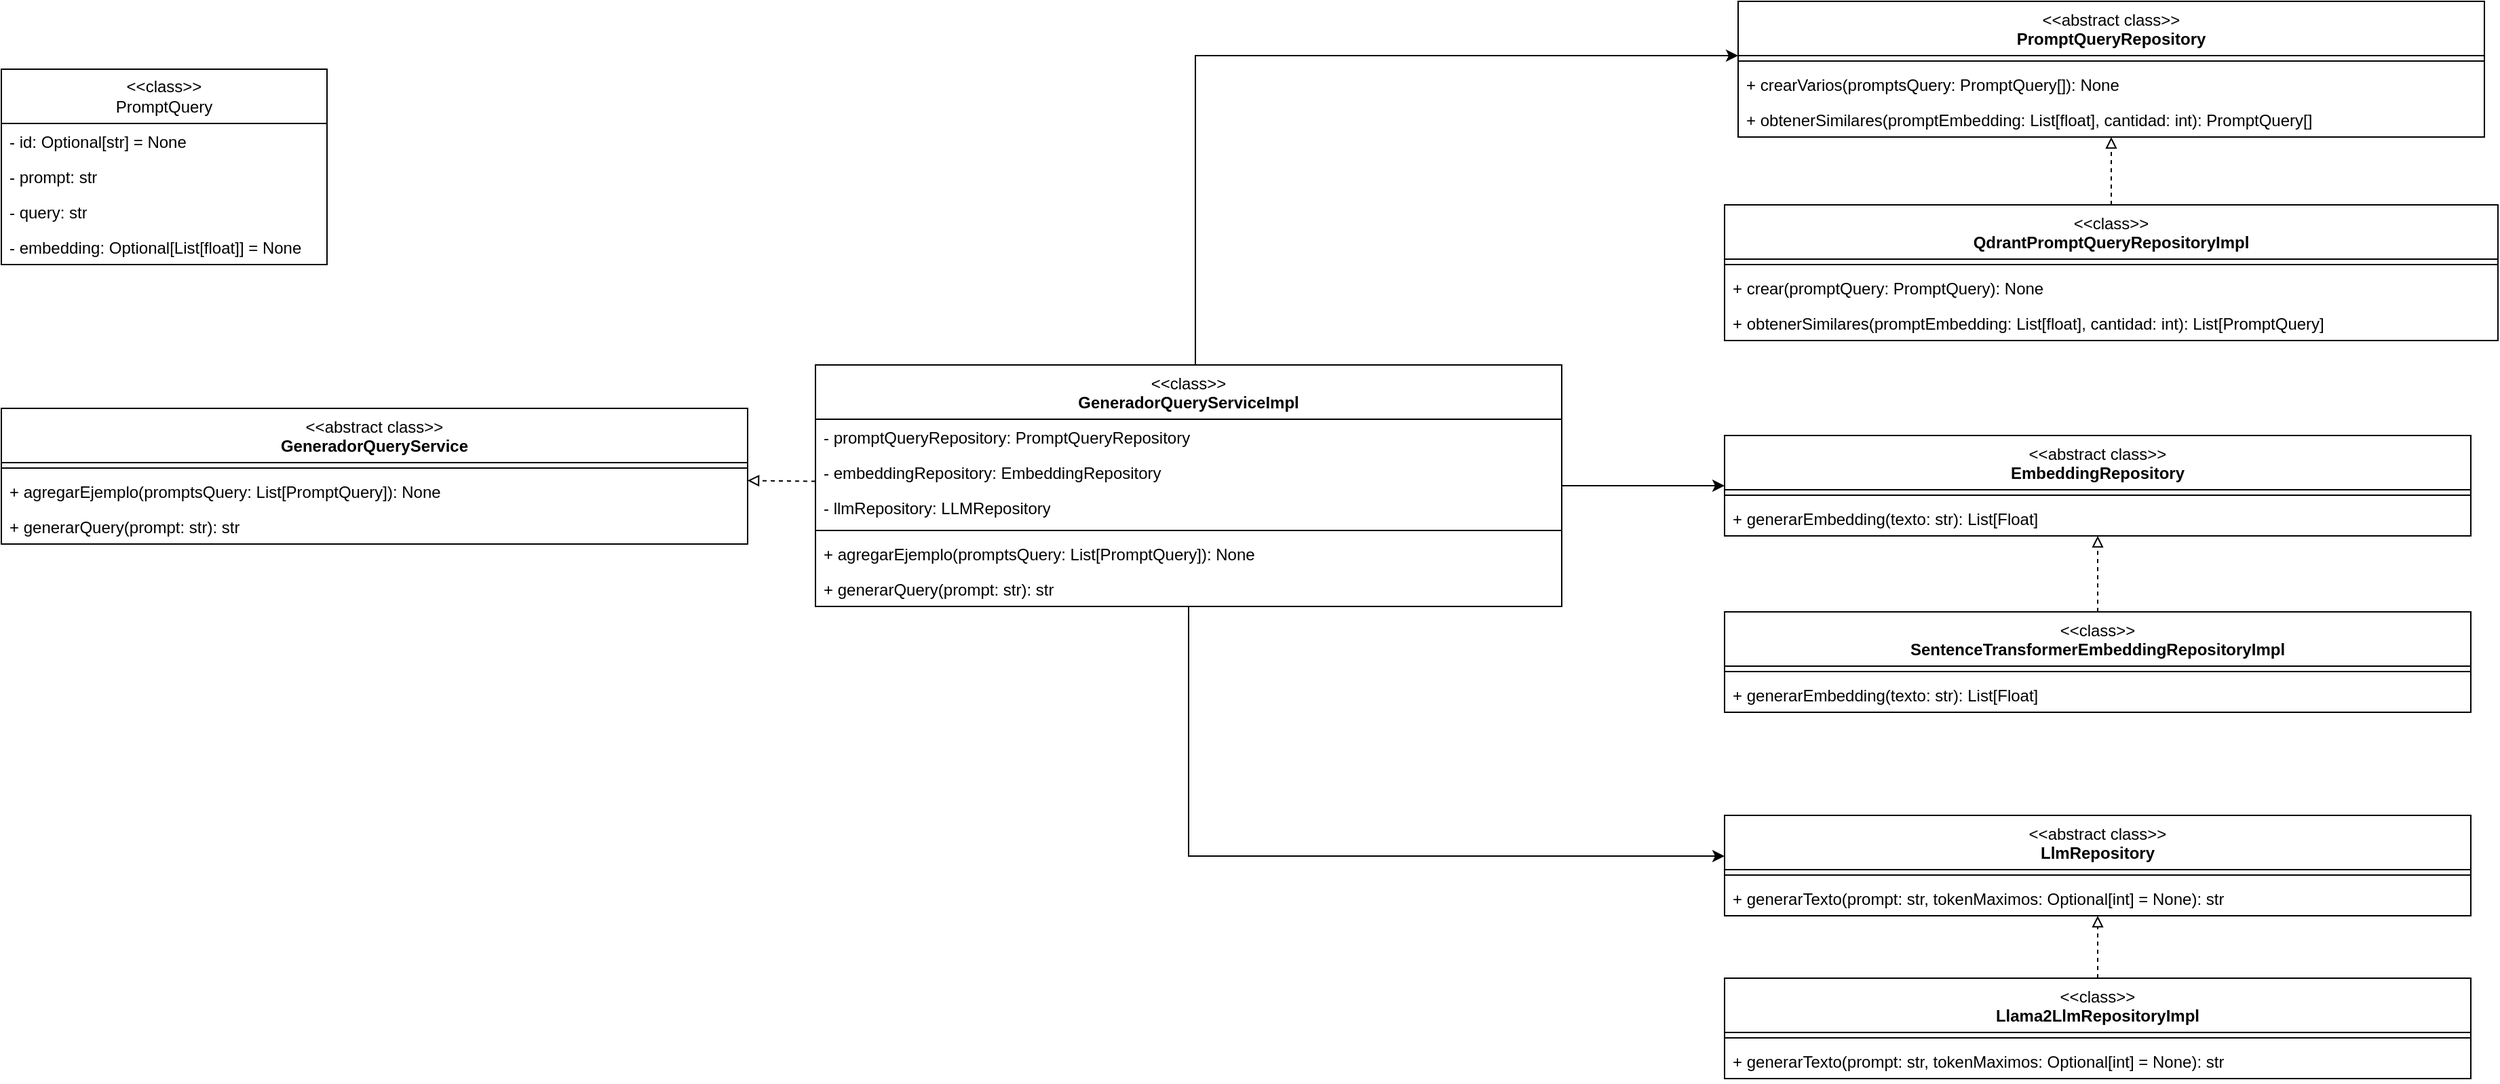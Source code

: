 <mxfile version="24.7.8" pages="2">
  <diagram name="CLASES" id="1p52Gym5AxchKbzLp-wi">
    <mxGraphModel dx="2022" dy="697" grid="1" gridSize="10" guides="1" tooltips="1" connect="1" arrows="1" fold="1" page="1" pageScale="1" pageWidth="827" pageHeight="1169" math="0" shadow="0">
      <root>
        <mxCell id="0" />
        <mxCell id="1" parent="0" />
        <mxCell id="Nph6ABf9AyAwyf0IXfnL-1" value="&amp;lt;&amp;lt;class&amp;gt;&amp;gt;&lt;br&gt;PromptQuery" style="swimlane;fontStyle=0;childLayout=stackLayout;horizontal=1;startSize=40;fillColor=none;horizontalStack=0;resizeParent=1;resizeParentMax=0;resizeLast=0;collapsible=1;marginBottom=0;whiteSpace=wrap;html=1;" parent="1" vertex="1">
          <mxGeometry x="-520" y="210" width="240" height="144" as="geometry" />
        </mxCell>
        <mxCell id="Is3g1r2k0YBPC4P3-AwA-9" value="- id:&amp;nbsp;&lt;span style=&quot;text-align: center;&quot;&gt;Optional[str] = None&lt;/span&gt;" style="text;strokeColor=none;fillColor=none;align=left;verticalAlign=top;spacingLeft=4;spacingRight=4;overflow=hidden;rotatable=0;points=[[0,0.5],[1,0.5]];portConstraint=eastwest;whiteSpace=wrap;html=1;" parent="Nph6ABf9AyAwyf0IXfnL-1" vertex="1">
          <mxGeometry y="40" width="240" height="26" as="geometry" />
        </mxCell>
        <mxCell id="Nph6ABf9AyAwyf0IXfnL-3" value="- prompt: str" style="text;strokeColor=none;fillColor=none;align=left;verticalAlign=top;spacingLeft=4;spacingRight=4;overflow=hidden;rotatable=0;points=[[0,0.5],[1,0.5]];portConstraint=eastwest;whiteSpace=wrap;html=1;" parent="Nph6ABf9AyAwyf0IXfnL-1" vertex="1">
          <mxGeometry y="66" width="240" height="26" as="geometry" />
        </mxCell>
        <mxCell id="Nph6ABf9AyAwyf0IXfnL-4" value="- query: str" style="text;strokeColor=none;fillColor=none;align=left;verticalAlign=top;spacingLeft=4;spacingRight=4;overflow=hidden;rotatable=0;points=[[0,0.5],[1,0.5]];portConstraint=eastwest;whiteSpace=wrap;html=1;" parent="Nph6ABf9AyAwyf0IXfnL-1" vertex="1">
          <mxGeometry y="92" width="240" height="26" as="geometry" />
        </mxCell>
        <mxCell id="Nph6ABf9AyAwyf0IXfnL-7" value="- embedding: &lt;span style=&quot;text-align: center;&quot;&gt;Optional[&lt;/span&gt;List[float]&lt;span style=&quot;text-align: center;&quot;&gt;] = None&lt;/span&gt;" style="text;strokeColor=none;fillColor=none;align=left;verticalAlign=top;spacingLeft=4;spacingRight=4;overflow=hidden;rotatable=0;points=[[0,0.5],[1,0.5]];portConstraint=eastwest;whiteSpace=wrap;html=1;" parent="Nph6ABf9AyAwyf0IXfnL-1" vertex="1">
          <mxGeometry y="118" width="240" height="26" as="geometry" />
        </mxCell>
        <mxCell id="Nph6ABf9AyAwyf0IXfnL-18" value="&lt;span style=&quot;font-weight: normal;&quot;&gt;&amp;lt;&amp;lt;abstract class&amp;gt;&amp;gt;&lt;/span&gt;&lt;br&gt;PromptQueryRepository" style="swimlane;fontStyle=1;align=center;verticalAlign=top;childLayout=stackLayout;horizontal=1;startSize=40;horizontalStack=0;resizeParent=1;resizeParentMax=0;resizeLast=0;collapsible=1;marginBottom=0;whiteSpace=wrap;html=1;" parent="1" vertex="1">
          <mxGeometry x="760" y="160" width="550" height="100" as="geometry" />
        </mxCell>
        <mxCell id="Nph6ABf9AyAwyf0IXfnL-20" value="" style="line;strokeWidth=1;fillColor=none;align=left;verticalAlign=middle;spacingTop=-1;spacingLeft=3;spacingRight=3;rotatable=0;labelPosition=right;points=[];portConstraint=eastwest;strokeColor=inherit;" parent="Nph6ABf9AyAwyf0IXfnL-18" vertex="1">
          <mxGeometry y="40" width="550" height="8" as="geometry" />
        </mxCell>
        <mxCell id="Nph6ABf9AyAwyf0IXfnL-21" value="+ crearVarios(p&lt;span style=&quot;text-align: center;&quot;&gt;romptsQuery&lt;/span&gt;&lt;span style=&quot;text-align: center;&quot;&gt;:&amp;nbsp;&lt;/span&gt;&lt;span style=&quot;text-align: center;&quot;&gt;PromptQuery[]&lt;/span&gt;): None" style="text;strokeColor=none;fillColor=none;align=left;verticalAlign=top;spacingLeft=4;spacingRight=4;overflow=hidden;rotatable=0;points=[[0,0.5],[1,0.5]];portConstraint=eastwest;whiteSpace=wrap;html=1;" parent="Nph6ABf9AyAwyf0IXfnL-18" vertex="1">
          <mxGeometry y="48" width="550" height="26" as="geometry" />
        </mxCell>
        <mxCell id="Nph6ABf9AyAwyf0IXfnL-22" value="+ obtenerSimilares(promptEmbedding: List[float], cantidad: int):&amp;nbsp;&lt;span style=&quot;text-align: center;&quot;&gt;PromptQuery[]&lt;/span&gt;" style="text;strokeColor=none;fillColor=none;align=left;verticalAlign=top;spacingLeft=4;spacingRight=4;overflow=hidden;rotatable=0;points=[[0,0.5],[1,0.5]];portConstraint=eastwest;whiteSpace=wrap;html=1;" parent="Nph6ABf9AyAwyf0IXfnL-18" vertex="1">
          <mxGeometry y="74" width="550" height="26" as="geometry" />
        </mxCell>
        <mxCell id="Nph6ABf9AyAwyf0IXfnL-23" value="&lt;span style=&quot;font-weight: normal;&quot;&gt;&amp;lt;&amp;lt;&lt;/span&gt;&lt;span style=&quot;font-weight: 400;&quot;&gt;abstract class&lt;/span&gt;&lt;span style=&quot;font-weight: normal;&quot;&gt;&amp;gt;&amp;gt;&lt;/span&gt;&lt;br&gt;LlmRepository" style="swimlane;fontStyle=1;align=center;verticalAlign=top;childLayout=stackLayout;horizontal=1;startSize=40;horizontalStack=0;resizeParent=1;resizeParentMax=0;resizeLast=0;collapsible=1;marginBottom=0;whiteSpace=wrap;html=1;" parent="1" vertex="1">
          <mxGeometry x="750" y="760" width="550" height="74" as="geometry" />
        </mxCell>
        <mxCell id="Nph6ABf9AyAwyf0IXfnL-24" value="" style="line;strokeWidth=1;fillColor=none;align=left;verticalAlign=middle;spacingTop=-1;spacingLeft=3;spacingRight=3;rotatable=0;labelPosition=right;points=[];portConstraint=eastwest;strokeColor=inherit;" parent="Nph6ABf9AyAwyf0IXfnL-23" vertex="1">
          <mxGeometry y="40" width="550" height="8" as="geometry" />
        </mxCell>
        <mxCell id="Nph6ABf9AyAwyf0IXfnL-25" value="&lt;div style=&quot;text-align: center;&quot;&gt;&lt;span style=&quot;background-color: transparent; color: light-dark(rgb(0, 0, 0), rgb(255, 255, 255));&quot;&gt;+ generarTexto(p&lt;/span&gt;&lt;span style=&quot;background-color: transparent; color: light-dark(rgb(0, 0, 0), rgb(255, 255, 255)); text-align: center;&quot;&gt;rompt&lt;/span&gt;&lt;span style=&quot;background-color: transparent; color: light-dark(rgb(0, 0, 0), rgb(255, 255, 255)); text-align: center;&quot;&gt;:&amp;nbsp;&lt;/span&gt;&lt;span style=&quot;background-color: transparent; color: light-dark(rgb(0, 0, 0), rgb(255, 255, 255)); text-align: center;&quot;&gt;str, tokenMaximos:&amp;nbsp;&lt;/span&gt;&lt;span style=&quot;background-color: transparent;&quot;&gt;Optional[int] = None&lt;/span&gt;&lt;span style=&quot;background-color: transparent; color: light-dark(rgb(0, 0, 0), rgb(255, 255, 255));&quot;&gt;):&amp;nbsp;&lt;/span&gt;&lt;span style=&quot;background-color: transparent; text-align: left;&quot;&gt;str&lt;/span&gt;&lt;/div&gt;" style="text;strokeColor=none;fillColor=none;align=left;verticalAlign=top;spacingLeft=4;spacingRight=4;overflow=hidden;rotatable=0;points=[[0,0.5],[1,0.5]];portConstraint=eastwest;whiteSpace=wrap;html=1;" parent="Nph6ABf9AyAwyf0IXfnL-23" vertex="1">
          <mxGeometry y="48" width="550" height="26" as="geometry" />
        </mxCell>
        <mxCell id="Nph6ABf9AyAwyf0IXfnL-27" value="&lt;span style=&quot;font-weight: normal;&quot;&gt;&amp;lt;&amp;lt;&lt;/span&gt;&lt;span style=&quot;font-weight: 400;&quot;&gt;abstract class&lt;/span&gt;&lt;span style=&quot;font-weight: normal;&quot;&gt;&amp;gt;&amp;gt;&lt;/span&gt;&lt;br&gt;GeneradorQueryService" style="swimlane;fontStyle=1;align=center;verticalAlign=top;childLayout=stackLayout;horizontal=1;startSize=40;horizontalStack=0;resizeParent=1;resizeParentMax=0;resizeLast=0;collapsible=1;marginBottom=0;whiteSpace=wrap;html=1;" parent="1" vertex="1">
          <mxGeometry x="-520" y="460" width="550" height="100" as="geometry" />
        </mxCell>
        <mxCell id="Nph6ABf9AyAwyf0IXfnL-28" value="" style="line;strokeWidth=1;fillColor=none;align=left;verticalAlign=middle;spacingTop=-1;spacingLeft=3;spacingRight=3;rotatable=0;labelPosition=right;points=[];portConstraint=eastwest;strokeColor=inherit;" parent="Nph6ABf9AyAwyf0IXfnL-27" vertex="1">
          <mxGeometry y="40" width="550" height="8" as="geometry" />
        </mxCell>
        <mxCell id="Nph6ABf9AyAwyf0IXfnL-29" value="&lt;div style=&quot;text-align: center;&quot;&gt;&lt;span style=&quot;background-color: transparent; color: light-dark(rgb(0, 0, 0), rgb(255, 255, 255));&quot;&gt;+ agregarEjemplo(&lt;/span&gt;&lt;span style=&quot;text-align: left;&quot;&gt;p&lt;/span&gt;romptsQuery: List[PromptQuery]&lt;span style=&quot;background-color: transparent; color: light-dark(rgb(0, 0, 0), rgb(255, 255, 255));&quot;&gt;):&amp;nbsp;&lt;/span&gt;&lt;span style=&quot;background-color: transparent; color: light-dark(rgb(0, 0, 0), rgb(255, 255, 255)); text-align: left;&quot;&gt;None&lt;/span&gt;&lt;/div&gt;" style="text;strokeColor=none;fillColor=none;align=left;verticalAlign=top;spacingLeft=4;spacingRight=4;overflow=hidden;rotatable=0;points=[[0,0.5],[1,0.5]];portConstraint=eastwest;whiteSpace=wrap;html=1;" parent="Nph6ABf9AyAwyf0IXfnL-27" vertex="1">
          <mxGeometry y="48" width="550" height="26" as="geometry" />
        </mxCell>
        <mxCell id="Nph6ABf9AyAwyf0IXfnL-30" value="+ generarQuery(p&lt;span style=&quot;text-align: center;&quot;&gt;rompt: str&lt;/span&gt;): str" style="text;strokeColor=none;fillColor=none;align=left;verticalAlign=top;spacingLeft=4;spacingRight=4;overflow=hidden;rotatable=0;points=[[0,0.5],[1,0.5]];portConstraint=eastwest;whiteSpace=wrap;html=1;" parent="Nph6ABf9AyAwyf0IXfnL-27" vertex="1">
          <mxGeometry y="74" width="550" height="26" as="geometry" />
        </mxCell>
        <mxCell id="Nph6ABf9AyAwyf0IXfnL-31" value="&lt;span style=&quot;font-weight: normal;&quot;&gt;&amp;lt;&amp;lt;&lt;/span&gt;&lt;span style=&quot;font-weight: 400;&quot;&gt;abstract class&lt;/span&gt;&lt;span style=&quot;font-weight: normal;&quot;&gt;&amp;gt;&amp;gt;&lt;/span&gt;&lt;br&gt;EmbeddingRepository" style="swimlane;fontStyle=1;align=center;verticalAlign=top;childLayout=stackLayout;horizontal=1;startSize=40;horizontalStack=0;resizeParent=1;resizeParentMax=0;resizeLast=0;collapsible=1;marginBottom=0;whiteSpace=wrap;html=1;" parent="1" vertex="1">
          <mxGeometry x="750" y="480" width="550" height="74" as="geometry" />
        </mxCell>
        <mxCell id="Nph6ABf9AyAwyf0IXfnL-32" value="" style="line;strokeWidth=1;fillColor=none;align=left;verticalAlign=middle;spacingTop=-1;spacingLeft=3;spacingRight=3;rotatable=0;labelPosition=right;points=[];portConstraint=eastwest;strokeColor=inherit;" parent="Nph6ABf9AyAwyf0IXfnL-31" vertex="1">
          <mxGeometry y="40" width="550" height="8" as="geometry" />
        </mxCell>
        <mxCell id="Nph6ABf9AyAwyf0IXfnL-33" value="&lt;div style=&quot;text-align: left;&quot;&gt;&lt;span style=&quot;background-color: transparent; color: light-dark(rgb(0, 0, 0), rgb(255, 255, 255));&quot;&gt;+ generarEmbedding(texto&lt;/span&gt;: str&lt;span style=&quot;background-color: transparent; color: light-dark(rgb(0, 0, 0), rgb(255, 255, 255));&quot;&gt;):&amp;nbsp;&lt;/span&gt;&lt;span style=&quot;background-color: transparent; color: light-dark(rgb(0, 0, 0), rgb(255, 255, 255)); text-align: left;&quot;&gt;List[Float]&lt;/span&gt;&lt;/div&gt;" style="text;strokeColor=none;fillColor=none;align=left;verticalAlign=top;spacingLeft=4;spacingRight=4;overflow=hidden;rotatable=0;points=[[0,0.5],[1,0.5]];portConstraint=eastwest;whiteSpace=wrap;html=1;" parent="Nph6ABf9AyAwyf0IXfnL-31" vertex="1">
          <mxGeometry y="48" width="550" height="26" as="geometry" />
        </mxCell>
        <mxCell id="Nph6ABf9AyAwyf0IXfnL-39" style="rounded=0;orthogonalLoop=1;jettySize=auto;html=1;endArrow=block;endFill=0;dashed=1;" parent="1" source="Nph6ABf9AyAwyf0IXfnL-35" target="Nph6ABf9AyAwyf0IXfnL-18" edge="1">
          <mxGeometry relative="1" as="geometry" />
        </mxCell>
        <mxCell id="Nph6ABf9AyAwyf0IXfnL-35" value="&lt;span style=&quot;font-weight: normal;&quot;&gt;&amp;lt;&amp;lt;class&amp;gt;&amp;gt;&lt;/span&gt;&lt;br&gt;&lt;span style=&quot;&quot; data-end=&quot;1123&quot; data-start=&quot;1113&quot;&gt;Qdrant&lt;/span&gt;PromptQueryRepositoryImpl" style="swimlane;fontStyle=1;align=center;verticalAlign=top;childLayout=stackLayout;horizontal=1;startSize=40;horizontalStack=0;resizeParent=1;resizeParentMax=0;resizeLast=0;collapsible=1;marginBottom=0;whiteSpace=wrap;html=1;" parent="1" vertex="1">
          <mxGeometry x="750" y="310" width="570" height="100" as="geometry" />
        </mxCell>
        <mxCell id="Nph6ABf9AyAwyf0IXfnL-36" value="" style="line;strokeWidth=1;fillColor=none;align=left;verticalAlign=middle;spacingTop=-1;spacingLeft=3;spacingRight=3;rotatable=0;labelPosition=right;points=[];portConstraint=eastwest;strokeColor=inherit;" parent="Nph6ABf9AyAwyf0IXfnL-35" vertex="1">
          <mxGeometry y="40" width="570" height="8" as="geometry" />
        </mxCell>
        <mxCell id="Nph6ABf9AyAwyf0IXfnL-37" value="+ crear(p&lt;span style=&quot;text-align: center;&quot;&gt;romptQuery&lt;/span&gt;&lt;span style=&quot;text-align: center;&quot;&gt;:&amp;nbsp;&lt;/span&gt;&lt;span style=&quot;text-align: center;&quot;&gt;PromptQuery&lt;/span&gt;): None" style="text;strokeColor=none;fillColor=none;align=left;verticalAlign=top;spacingLeft=4;spacingRight=4;overflow=hidden;rotatable=0;points=[[0,0.5],[1,0.5]];portConstraint=eastwest;whiteSpace=wrap;html=1;" parent="Nph6ABf9AyAwyf0IXfnL-35" vertex="1">
          <mxGeometry y="48" width="570" height="26" as="geometry" />
        </mxCell>
        <mxCell id="Nph6ABf9AyAwyf0IXfnL-38" value="+ obtenerSimilares(promptEmbedding: List[float], cantidad: int): List[&lt;span style=&quot;text-align: center;&quot;&gt;PromptQuery&lt;/span&gt;]" style="text;strokeColor=none;fillColor=none;align=left;verticalAlign=top;spacingLeft=4;spacingRight=4;overflow=hidden;rotatable=0;points=[[0,0.5],[1,0.5]];portConstraint=eastwest;whiteSpace=wrap;html=1;" parent="Nph6ABf9AyAwyf0IXfnL-35" vertex="1">
          <mxGeometry y="74" width="570" height="26" as="geometry" />
        </mxCell>
        <mxCell id="Nph6ABf9AyAwyf0IXfnL-43" style="rounded=0;orthogonalLoop=1;jettySize=auto;html=1;endArrow=block;endFill=0;dashed=1;" parent="1" source="Nph6ABf9AyAwyf0IXfnL-40" target="Nph6ABf9AyAwyf0IXfnL-31" edge="1">
          <mxGeometry relative="1" as="geometry" />
        </mxCell>
        <mxCell id="Nph6ABf9AyAwyf0IXfnL-40" value="&lt;span style=&quot;font-weight: normal;&quot;&gt;&amp;lt;&amp;lt;c&lt;/span&gt;&lt;span style=&quot;font-weight: 400;&quot;&gt;lass&lt;/span&gt;&lt;span style=&quot;font-weight: normal;&quot;&gt;&amp;gt;&amp;gt;&lt;/span&gt;&lt;br&gt;SentenceTransformerEmbeddingRepositoryImpl" style="swimlane;fontStyle=1;align=center;verticalAlign=top;childLayout=stackLayout;horizontal=1;startSize=40;horizontalStack=0;resizeParent=1;resizeParentMax=0;resizeLast=0;collapsible=1;marginBottom=0;whiteSpace=wrap;html=1;" parent="1" vertex="1">
          <mxGeometry x="750" y="610" width="550" height="74" as="geometry" />
        </mxCell>
        <mxCell id="Nph6ABf9AyAwyf0IXfnL-41" value="" style="line;strokeWidth=1;fillColor=none;align=left;verticalAlign=middle;spacingTop=-1;spacingLeft=3;spacingRight=3;rotatable=0;labelPosition=right;points=[];portConstraint=eastwest;strokeColor=inherit;" parent="Nph6ABf9AyAwyf0IXfnL-40" vertex="1">
          <mxGeometry y="40" width="550" height="8" as="geometry" />
        </mxCell>
        <mxCell id="Nph6ABf9AyAwyf0IXfnL-42" value="&lt;div style=&quot;text-align: center;&quot;&gt;&lt;span style=&quot;color: light-dark(rgb(0, 0, 0), rgb(255, 255, 255)); text-align: left; background-color: transparent;&quot;&gt;+ generarEmbedding(texto&lt;/span&gt;&lt;span style=&quot;text-align: left;&quot;&gt;: str&lt;/span&gt;&lt;span style=&quot;color: light-dark(rgb(0, 0, 0), rgb(255, 255, 255)); text-align: left; background-color: transparent;&quot;&gt;):&amp;nbsp;&lt;/span&gt;&lt;span style=&quot;color: light-dark(rgb(0, 0, 0), rgb(255, 255, 255)); text-align: left; background-color: transparent;&quot;&gt;List[Float]&lt;/span&gt;&lt;/div&gt;" style="text;strokeColor=none;fillColor=none;align=left;verticalAlign=top;spacingLeft=4;spacingRight=4;overflow=hidden;rotatable=0;points=[[0,0.5],[1,0.5]];portConstraint=eastwest;whiteSpace=wrap;html=1;" parent="Nph6ABf9AyAwyf0IXfnL-40" vertex="1">
          <mxGeometry y="48" width="550" height="26" as="geometry" />
        </mxCell>
        <mxCell id="Nph6ABf9AyAwyf0IXfnL-47" style="rounded=0;orthogonalLoop=1;jettySize=auto;html=1;endArrow=block;endFill=0;dashed=1;" parent="1" source="Nph6ABf9AyAwyf0IXfnL-44" target="Nph6ABf9AyAwyf0IXfnL-23" edge="1">
          <mxGeometry relative="1" as="geometry" />
        </mxCell>
        <mxCell id="Nph6ABf9AyAwyf0IXfnL-44" value="&lt;span style=&quot;font-weight: normal;&quot;&gt;&amp;lt;&amp;lt;&lt;/span&gt;&lt;span style=&quot;font-weight: 400;&quot;&gt;class&lt;/span&gt;&lt;span style=&quot;font-weight: normal;&quot;&gt;&amp;gt;&amp;gt;&lt;/span&gt;&lt;br&gt;Llama2LlmRepositoryImpl" style="swimlane;fontStyle=1;align=center;verticalAlign=top;childLayout=stackLayout;horizontal=1;startSize=40;horizontalStack=0;resizeParent=1;resizeParentMax=0;resizeLast=0;collapsible=1;marginBottom=0;whiteSpace=wrap;html=1;" parent="1" vertex="1">
          <mxGeometry x="750" y="880" width="550" height="74" as="geometry" />
        </mxCell>
        <mxCell id="Nph6ABf9AyAwyf0IXfnL-45" value="" style="line;strokeWidth=1;fillColor=none;align=left;verticalAlign=middle;spacingTop=-1;spacingLeft=3;spacingRight=3;rotatable=0;labelPosition=right;points=[];portConstraint=eastwest;strokeColor=inherit;" parent="Nph6ABf9AyAwyf0IXfnL-44" vertex="1">
          <mxGeometry y="40" width="550" height="8" as="geometry" />
        </mxCell>
        <mxCell id="Nph6ABf9AyAwyf0IXfnL-46" value="&lt;div style=&quot;text-align: center;&quot;&gt;&lt;span style=&quot;background-color: transparent; color: light-dark(rgb(0, 0, 0), rgb(255, 255, 255));&quot;&gt;+ generarTexto(p&lt;/span&gt;&lt;span style=&quot;background-color: transparent; color: light-dark(rgb(0, 0, 0), rgb(255, 255, 255)); text-align: center;&quot;&gt;rompt&lt;/span&gt;&lt;span style=&quot;background-color: transparent; color: light-dark(rgb(0, 0, 0), rgb(255, 255, 255)); text-align: center;&quot;&gt;:&amp;nbsp;&lt;/span&gt;&lt;span style=&quot;background-color: transparent; color: light-dark(rgb(0, 0, 0), rgb(255, 255, 255)); text-align: center;&quot;&gt;str, tokenMaximos:&amp;nbsp;&lt;/span&gt;&lt;span style=&quot;background-color: transparent;&quot;&gt;Optional[int] = None&lt;/span&gt;&lt;span style=&quot;background-color: transparent; color: light-dark(rgb(0, 0, 0), rgb(255, 255, 255));&quot;&gt;):&amp;nbsp;&lt;/span&gt;&lt;span style=&quot;background-color: transparent; text-align: left;&quot;&gt;str&lt;/span&gt;&lt;/div&gt;" style="text;strokeColor=none;fillColor=none;align=left;verticalAlign=top;spacingLeft=4;spacingRight=4;overflow=hidden;rotatable=0;points=[[0,0.5],[1,0.5]];portConstraint=eastwest;whiteSpace=wrap;html=1;" parent="Nph6ABf9AyAwyf0IXfnL-44" vertex="1">
          <mxGeometry y="48" width="550" height="26" as="geometry" />
        </mxCell>
        <mxCell id="Nph6ABf9AyAwyf0IXfnL-57" style="rounded=0;orthogonalLoop=1;jettySize=auto;html=1;dashed=1;endArrow=block;endFill=0;" parent="1" source="Nph6ABf9AyAwyf0IXfnL-49" target="Nph6ABf9AyAwyf0IXfnL-27" edge="1">
          <mxGeometry relative="1" as="geometry" />
        </mxCell>
        <mxCell id="Nph6ABf9AyAwyf0IXfnL-59" style="edgeStyle=orthogonalEdgeStyle;rounded=0;orthogonalLoop=1;jettySize=auto;html=1;" parent="1" source="Nph6ABf9AyAwyf0IXfnL-49" target="Nph6ABf9AyAwyf0IXfnL-18" edge="1">
          <mxGeometry relative="1" as="geometry">
            <Array as="points">
              <mxPoint x="360" y="200" />
            </Array>
          </mxGeometry>
        </mxCell>
        <mxCell id="Nph6ABf9AyAwyf0IXfnL-60" style="rounded=0;orthogonalLoop=1;jettySize=auto;html=1;" parent="1" source="Nph6ABf9AyAwyf0IXfnL-49" target="Nph6ABf9AyAwyf0IXfnL-31" edge="1">
          <mxGeometry relative="1" as="geometry" />
        </mxCell>
        <mxCell id="Nph6ABf9AyAwyf0IXfnL-61" style="rounded=0;orthogonalLoop=1;jettySize=auto;html=1;edgeStyle=orthogonalEdgeStyle;" parent="1" source="Nph6ABf9AyAwyf0IXfnL-49" target="Nph6ABf9AyAwyf0IXfnL-23" edge="1">
          <mxGeometry relative="1" as="geometry">
            <Array as="points">
              <mxPoint x="355" y="790" />
            </Array>
          </mxGeometry>
        </mxCell>
        <mxCell id="Nph6ABf9AyAwyf0IXfnL-49" value="&lt;span style=&quot;font-weight: normal;&quot;&gt;&amp;lt;&amp;lt;&lt;/span&gt;&lt;span style=&quot;font-weight: 400;&quot;&gt;class&lt;/span&gt;&lt;span style=&quot;font-weight: normal;&quot;&gt;&amp;gt;&amp;gt;&lt;/span&gt;&lt;br&gt;GeneradorQueryServiceImpl" style="swimlane;fontStyle=1;align=center;verticalAlign=top;childLayout=stackLayout;horizontal=1;startSize=40;horizontalStack=0;resizeParent=1;resizeParentMax=0;resizeLast=0;collapsible=1;marginBottom=0;whiteSpace=wrap;html=1;" parent="1" vertex="1">
          <mxGeometry x="80" y="428" width="550" height="178" as="geometry" />
        </mxCell>
        <mxCell id="Nph6ABf9AyAwyf0IXfnL-53" value="&lt;div style=&quot;text-align: center;&quot;&gt;- promptQueryRepository:&amp;nbsp;PromptQueryRepository&lt;/div&gt;" style="text;strokeColor=none;fillColor=none;align=left;verticalAlign=top;spacingLeft=4;spacingRight=4;overflow=hidden;rotatable=0;points=[[0,0.5],[1,0.5]];portConstraint=eastwest;whiteSpace=wrap;html=1;" parent="Nph6ABf9AyAwyf0IXfnL-49" vertex="1">
          <mxGeometry y="40" width="550" height="26" as="geometry" />
        </mxCell>
        <mxCell id="Nph6ABf9AyAwyf0IXfnL-56" value="- embeddingRepository:&amp;nbsp;EmbeddingRepository" style="text;strokeColor=none;fillColor=none;align=left;verticalAlign=top;spacingLeft=4;spacingRight=4;overflow=hidden;rotatable=0;points=[[0,0.5],[1,0.5]];portConstraint=eastwest;whiteSpace=wrap;html=1;" parent="Nph6ABf9AyAwyf0IXfnL-49" vertex="1">
          <mxGeometry y="66" width="550" height="26" as="geometry" />
        </mxCell>
        <mxCell id="Nph6ABf9AyAwyf0IXfnL-55" value="- llmRepository:&amp;nbsp;LLMRepository" style="text;strokeColor=none;fillColor=none;align=left;verticalAlign=top;spacingLeft=4;spacingRight=4;overflow=hidden;rotatable=0;points=[[0,0.5],[1,0.5]];portConstraint=eastwest;whiteSpace=wrap;html=1;" parent="Nph6ABf9AyAwyf0IXfnL-49" vertex="1">
          <mxGeometry y="92" width="550" height="26" as="geometry" />
        </mxCell>
        <mxCell id="Nph6ABf9AyAwyf0IXfnL-50" value="" style="line;strokeWidth=1;fillColor=none;align=left;verticalAlign=middle;spacingTop=-1;spacingLeft=3;spacingRight=3;rotatable=0;labelPosition=right;points=[];portConstraint=eastwest;strokeColor=inherit;" parent="Nph6ABf9AyAwyf0IXfnL-49" vertex="1">
          <mxGeometry y="118" width="550" height="8" as="geometry" />
        </mxCell>
        <mxCell id="Nph6ABf9AyAwyf0IXfnL-51" value="&lt;div style=&quot;text-align: center;&quot;&gt;&lt;span style=&quot;background-color: transparent; color: light-dark(rgb(0, 0, 0), rgb(255, 255, 255));&quot;&gt;+ agregarEjemplo(&lt;/span&gt;&lt;span style=&quot;text-align: left;&quot;&gt;p&lt;/span&gt;romptsQuery: List[PromptQuery]&lt;span style=&quot;background-color: transparent; color: light-dark(rgb(0, 0, 0), rgb(255, 255, 255));&quot;&gt;):&amp;nbsp;&lt;/span&gt;&lt;span style=&quot;background-color: transparent; color: light-dark(rgb(0, 0, 0), rgb(255, 255, 255)); text-align: left;&quot;&gt;None&lt;/span&gt;&lt;/div&gt;" style="text;strokeColor=none;fillColor=none;align=left;verticalAlign=top;spacingLeft=4;spacingRight=4;overflow=hidden;rotatable=0;points=[[0,0.5],[1,0.5]];portConstraint=eastwest;whiteSpace=wrap;html=1;" parent="Nph6ABf9AyAwyf0IXfnL-49" vertex="1">
          <mxGeometry y="126" width="550" height="26" as="geometry" />
        </mxCell>
        <mxCell id="Nph6ABf9AyAwyf0IXfnL-52" value="+ generarQuery(p&lt;span style=&quot;text-align: center;&quot;&gt;rompt: str&lt;/span&gt;): str" style="text;strokeColor=none;fillColor=none;align=left;verticalAlign=top;spacingLeft=4;spacingRight=4;overflow=hidden;rotatable=0;points=[[0,0.5],[1,0.5]];portConstraint=eastwest;whiteSpace=wrap;html=1;" parent="Nph6ABf9AyAwyf0IXfnL-49" vertex="1">
          <mxGeometry y="152" width="550" height="26" as="geometry" />
        </mxCell>
      </root>
    </mxGraphModel>
  </diagram>
  <diagram id="hxIw3Wbo-88bfA4H8lyn" name="SECUENCIA">
    <mxGraphModel dx="2607" dy="2689" grid="1" gridSize="10" guides="1" tooltips="1" connect="1" arrows="1" fold="1" page="1" pageScale="1" pageWidth="827" pageHeight="1169" math="0" shadow="0">
      <root>
        <mxCell id="0" />
        <mxCell id="1" parent="0" />
        <mxCell id="67dE2OLhHRiLfPO4pAJu-1" value="" style="shape=umlLifeline;perimeter=lifelinePerimeter;whiteSpace=wrap;html=1;container=1;dropTarget=0;collapsible=0;recursiveResize=0;outlineConnect=0;portConstraint=eastwest;newEdgeStyle={&quot;curved&quot;:0,&quot;rounded&quot;:0};participant=umlActor;" vertex="1" parent="1">
          <mxGeometry x="100" y="-190" width="20" height="1000" as="geometry" />
        </mxCell>
        <mxCell id="67dE2OLhHRiLfPO4pAJu-2" value="" style="html=1;points=[[0,0,0,0,5],[0,1,0,0,-5],[1,0,0,0,5],[1,1,0,0,-5]];perimeter=orthogonalPerimeter;outlineConnect=0;targetShapes=umlLifeline;portConstraint=eastwest;newEdgeStyle={&quot;curved&quot;:0,&quot;rounded&quot;:0};" vertex="1" parent="67dE2OLhHRiLfPO4pAJu-1">
          <mxGeometry x="5" y="60" width="10" height="900" as="geometry" />
        </mxCell>
        <mxCell id="oHM7700DQ3vCAaf0lJ6e-1" value="" style="shape=umlDestroy;whiteSpace=wrap;html=1;strokeWidth=3;targetShapes=umlLifeline;" vertex="1" parent="67dE2OLhHRiLfPO4pAJu-1">
          <mxGeometry y="980" width="20" height="20" as="geometry" />
        </mxCell>
        <mxCell id="67dE2OLhHRiLfPO4pAJu-4" value="server-python" style="shape=umlLifeline;perimeter=lifelinePerimeter;whiteSpace=wrap;html=1;container=1;dropTarget=0;collapsible=0;recursiveResize=0;outlineConnect=0;portConstraint=eastwest;newEdgeStyle={&quot;curved&quot;:0,&quot;rounded&quot;:0};" vertex="1" parent="1">
          <mxGeometry x="370" y="-190" width="100" height="870" as="geometry" />
        </mxCell>
        <mxCell id="67dE2OLhHRiLfPO4pAJu-5" value="" style="html=1;points=[[0,0,0,0,5],[0,1,0,0,-5],[1,0,0,0,5],[1,1,0,0,-5]];perimeter=orthogonalPerimeter;outlineConnect=0;targetShapes=umlLifeline;portConstraint=eastwest;newEdgeStyle={&quot;curved&quot;:0,&quot;rounded&quot;:0};" vertex="1" parent="67dE2OLhHRiLfPO4pAJu-4">
          <mxGeometry x="45" y="60" width="10" height="780" as="geometry" />
        </mxCell>
        <mxCell id="67dE2OLhHRiLfPO4pAJu-6" value="" style="shape=umlDestroy;whiteSpace=wrap;html=1;strokeWidth=3;targetShapes=umlLifeline;" vertex="1" parent="67dE2OLhHRiLfPO4pAJu-4">
          <mxGeometry x="40" y="850" width="20" height="20" as="geometry" />
        </mxCell>
        <mxCell id="67dE2OLhHRiLfPO4pAJu-7" value=":GeneradorQueryServiceImpl" style="shape=umlLifeline;perimeter=lifelinePerimeter;whiteSpace=wrap;html=1;container=1;dropTarget=0;collapsible=0;recursiveResize=0;outlineConnect=0;portConstraint=eastwest;newEdgeStyle={&quot;curved&quot;:0,&quot;rounded&quot;:0};" vertex="1" parent="1">
          <mxGeometry x="767" y="-190" width="173" height="820" as="geometry" />
        </mxCell>
        <mxCell id="67dE2OLhHRiLfPO4pAJu-8" value="" style="html=1;points=[[0,0,0,0,5],[0,1,0,0,-5],[1,0,0,0,5],[1,1,0,0,-5]];perimeter=orthogonalPerimeter;outlineConnect=0;targetShapes=umlLifeline;portConstraint=eastwest;newEdgeStyle={&quot;curved&quot;:0,&quot;rounded&quot;:0};" vertex="1" parent="67dE2OLhHRiLfPO4pAJu-7">
          <mxGeometry x="81.5" y="60" width="10" height="720" as="geometry" />
        </mxCell>
        <mxCell id="67dE2OLhHRiLfPO4pAJu-9" value="" style="shape=umlDestroy;whiteSpace=wrap;html=1;strokeWidth=3;targetShapes=umlLifeline;" vertex="1" parent="67dE2OLhHRiLfPO4pAJu-7">
          <mxGeometry x="76.5" y="800" width="20" height="20" as="geometry" />
        </mxCell>
        <mxCell id="67dE2OLhHRiLfPO4pAJu-10" style="rounded=0;orthogonalLoop=1;jettySize=auto;html=1;endArrow=open;endFill=0;" edge="1" parent="1">
          <mxGeometry relative="1" as="geometry">
            <mxPoint x="115" y="-100" as="sourcePoint" />
            <mxPoint x="415" y="-100" as="targetPoint" />
          </mxGeometry>
        </mxCell>
        <mxCell id="67dE2OLhHRiLfPO4pAJu-11" value="&lt;div&gt;&lt;b style=&quot;&quot;&gt;&lt;font color=&quot;#0000ff&quot;&gt;HTTP REQUEST&lt;/font&gt;&lt;/b&gt;&lt;/div&gt;&lt;b style=&quot;&quot;&gt;&lt;font color=&quot;#ff3333&quot;&gt;POST&amp;nbsp;&lt;/font&gt;&lt;/b&gt;/v1/generar-query" style="edgeLabel;html=1;align=center;verticalAlign=middle;resizable=0;points=[];" vertex="1" connectable="0" parent="67dE2OLhHRiLfPO4pAJu-10">
          <mxGeometry x="-0.486" y="1" relative="1" as="geometry">
            <mxPoint x="58" y="-19" as="offset" />
          </mxGeometry>
        </mxCell>
        <mxCell id="67dE2OLhHRiLfPO4pAJu-12" style="rounded=0;orthogonalLoop=1;jettySize=auto;html=1;endArrow=open;endFill=0;" edge="1" parent="1" target="67dE2OLhHRiLfPO4pAJu-8">
          <mxGeometry relative="1" as="geometry">
            <mxPoint x="425" y="-75" as="sourcePoint" />
            <mxPoint x="660" y="-75" as="targetPoint" />
          </mxGeometry>
        </mxCell>
        <mxCell id="67dE2OLhHRiLfPO4pAJu-13" value="generarQuery(prompt: str)" style="edgeLabel;align=center;verticalAlign=middle;resizable=0;points=[];" vertex="1" connectable="0" parent="67dE2OLhHRiLfPO4pAJu-12">
          <mxGeometry x="-0.001" relative="1" as="geometry">
            <mxPoint x="-2" y="-15" as="offset" />
          </mxGeometry>
        </mxCell>
        <mxCell id="67dE2OLhHRiLfPO4pAJu-14" value=":SentenceTransformerEmbeddingRepositoryImpl" style="shape=umlLifeline;perimeter=lifelinePerimeter;whiteSpace=wrap;html=1;container=1;dropTarget=0;collapsible=0;recursiveResize=0;outlineConnect=0;portConstraint=eastwest;newEdgeStyle={&quot;curved&quot;:0,&quot;rounded&quot;:0};" vertex="1" parent="1">
          <mxGeometry x="1000" y="-190" width="270" height="320" as="geometry" />
        </mxCell>
        <mxCell id="67dE2OLhHRiLfPO4pAJu-15" value="" style="html=1;points=[[0,0,0,0,5],[0,1,0,0,-5],[1,0,0,0,5],[1,1,0,0,-5]];perimeter=orthogonalPerimeter;outlineConnect=0;targetShapes=umlLifeline;portConstraint=eastwest;newEdgeStyle={&quot;curved&quot;:0,&quot;rounded&quot;:0};" vertex="1" parent="67dE2OLhHRiLfPO4pAJu-14">
          <mxGeometry x="130" y="60" width="10" height="230" as="geometry" />
        </mxCell>
        <mxCell id="67dE2OLhHRiLfPO4pAJu-16" value="" style="shape=umlDestroy;whiteSpace=wrap;html=1;strokeWidth=3;targetShapes=umlLifeline;" vertex="1" parent="67dE2OLhHRiLfPO4pAJu-14">
          <mxGeometry x="125" y="300" width="20" height="20" as="geometry" />
        </mxCell>
        <mxCell id="67dE2OLhHRiLfPO4pAJu-21" style="rounded=0;orthogonalLoop=1;jettySize=auto;html=1;endArrow=open;endFill=0;" edge="1" parent="1">
          <mxGeometry relative="1" as="geometry">
            <mxPoint x="858.5" y="40" as="sourcePoint" />
            <mxPoint x="1130" y="40" as="targetPoint" />
          </mxGeometry>
        </mxCell>
        <mxCell id="67dE2OLhHRiLfPO4pAJu-22" value="generarEmbedding(texto: str)" style="edgeLabel;align=center;verticalAlign=middle;resizable=0;points=[];" vertex="1" connectable="0" parent="67dE2OLhHRiLfPO4pAJu-21">
          <mxGeometry x="-0.314" relative="1" as="geometry">
            <mxPoint x="38" y="-10" as="offset" />
          </mxGeometry>
        </mxCell>
        <mxCell id="67dE2OLhHRiLfPO4pAJu-30" style="rounded=0;orthogonalLoop=1;jettySize=auto;html=1;endArrow=open;endFill=0;dashed=1;" edge="1" parent="1">
          <mxGeometry relative="1" as="geometry">
            <mxPoint x="1650" y="440.0" as="sourcePoint" />
            <mxPoint x="858.5" y="440.0" as="targetPoint" />
          </mxGeometry>
        </mxCell>
        <mxCell id="67dE2OLhHRiLfPO4pAJu-31" value="&lt;span style=&quot;font-size: 12px; text-align: left; text-wrap: wrap;&quot;&gt;str&lt;/span&gt;" style="edgeLabel;html=1;align=center;verticalAlign=middle;resizable=0;points=[];" vertex="1" connectable="0" parent="67dE2OLhHRiLfPO4pAJu-30">
          <mxGeometry x="0.504" y="1" relative="1" as="geometry">
            <mxPoint x="135" y="-11" as="offset" />
          </mxGeometry>
        </mxCell>
        <mxCell id="67dE2OLhHRiLfPO4pAJu-32" style="rounded=0;orthogonalLoop=1;jettySize=auto;html=1;endArrow=open;endFill=0;dashed=1;" edge="1" parent="1">
          <mxGeometry relative="1" as="geometry">
            <mxPoint x="848.5" y="560" as="sourcePoint" />
            <mxPoint x="425" y="560" as="targetPoint" />
          </mxGeometry>
        </mxCell>
        <mxCell id="67dE2OLhHRiLfPO4pAJu-33" value="PromptQuery" style="edgeLabel;html=1;align=center;verticalAlign=middle;resizable=0;points=[];" vertex="1" connectable="0" parent="67dE2OLhHRiLfPO4pAJu-32">
          <mxGeometry x="0.504" y="1" relative="1" as="geometry">
            <mxPoint x="100" y="-11" as="offset" />
          </mxGeometry>
        </mxCell>
        <mxCell id="67dE2OLhHRiLfPO4pAJu-34" style="rounded=0;orthogonalLoop=1;jettySize=auto;html=1;endArrow=open;endFill=0;dashed=1;" edge="1" parent="1">
          <mxGeometry relative="1" as="geometry">
            <mxPoint x="415" y="605" as="sourcePoint" />
            <mxPoint x="115" y="605" as="targetPoint" />
          </mxGeometry>
        </mxCell>
        <mxCell id="67dE2OLhHRiLfPO4pAJu-35" value="&lt;font color=&quot;#0000cc&quot;&gt;&lt;b&gt;HTTP RESPONSE&lt;br&gt;&lt;/b&gt;&lt;/font&gt;status: StatudCode.OK&lt;br&gt;body-json: PromptQuery" style="edgeLabel;html=1;align=center;verticalAlign=middle;resizable=0;points=[];" vertex="1" connectable="0" parent="67dE2OLhHRiLfPO4pAJu-34">
          <mxGeometry x="0.504" y="1" relative="1" as="geometry">
            <mxPoint x="81" y="-36" as="offset" />
          </mxGeometry>
        </mxCell>
        <mxCell id="toTfGPdbdIJtKeA1L5qn-2" style="rounded=0;orthogonalLoop=1;jettySize=auto;html=1;endArrow=open;endFill=0;dashed=1;" edge="1" parent="1">
          <mxGeometry relative="1" as="geometry">
            <mxPoint x="1130" y="75" as="sourcePoint" />
            <mxPoint x="858.5" y="75" as="targetPoint" />
          </mxGeometry>
        </mxCell>
        <mxCell id="toTfGPdbdIJtKeA1L5qn-3" value="List[Float]" style="edgeLabel;html=1;align=center;verticalAlign=middle;resizable=0;points=[];" vertex="1" connectable="0" parent="toTfGPdbdIJtKeA1L5qn-2">
          <mxGeometry x="0.504" y="1" relative="1" as="geometry">
            <mxPoint x="64" y="-11" as="offset" />
          </mxGeometry>
        </mxCell>
        <mxCell id="toTfGPdbdIJtKeA1L5qn-5" value=":QdrantPromptQueryRepositoryImpl" style="shape=umlLifeline;perimeter=lifelinePerimeter;whiteSpace=wrap;html=1;container=1;dropTarget=0;collapsible=0;recursiveResize=0;outlineConnect=0;portConstraint=eastwest;newEdgeStyle={&quot;curved&quot;:0,&quot;rounded&quot;:0};" vertex="1" parent="1">
          <mxGeometry x="1310" y="-190" width="220" height="480" as="geometry" />
        </mxCell>
        <mxCell id="toTfGPdbdIJtKeA1L5qn-6" value="" style="html=1;points=[[0,0,0,0,5],[0,1,0,0,-5],[1,0,0,0,5],[1,1,0,0,-5]];perimeter=orthogonalPerimeter;outlineConnect=0;targetShapes=umlLifeline;portConstraint=eastwest;newEdgeStyle={&quot;curved&quot;:0,&quot;rounded&quot;:0};" vertex="1" parent="toTfGPdbdIJtKeA1L5qn-5">
          <mxGeometry x="105" y="360" width="10" height="80" as="geometry" />
        </mxCell>
        <mxCell id="toTfGPdbdIJtKeA1L5qn-7" value="" style="shape=umlDestroy;whiteSpace=wrap;html=1;strokeWidth=3;targetShapes=umlLifeline;" vertex="1" parent="toTfGPdbdIJtKeA1L5qn-5">
          <mxGeometry x="100" y="450" width="20" height="20" as="geometry" />
        </mxCell>
        <mxCell id="frrNXJwpIljASYyTi0q0-1" style="rounded=0;orthogonalLoop=1;jettySize=auto;html=1;endArrow=open;endFill=0;" edge="1" parent="1" target="toTfGPdbdIJtKeA1L5qn-6">
          <mxGeometry relative="1" as="geometry">
            <mxPoint x="858.5" y="190" as="sourcePoint" />
            <mxPoint x="1415" y="190" as="targetPoint" />
          </mxGeometry>
        </mxCell>
        <mxCell id="frrNXJwpIljASYyTi0q0-2" value="obtenerSimilares(promptEmbedding: List[float], cantidad: int)" style="edgeLabel;align=center;verticalAlign=middle;resizable=0;points=[];" vertex="1" connectable="0" parent="frrNXJwpIljASYyTi0q0-1">
          <mxGeometry x="-0.314" relative="1" as="geometry">
            <mxPoint x="71" y="-15" as="offset" />
          </mxGeometry>
        </mxCell>
        <mxCell id="frrNXJwpIljASYyTi0q0-3" style="rounded=0;orthogonalLoop=1;jettySize=auto;html=1;endArrow=open;endFill=0;dashed=1;" edge="1" parent="1">
          <mxGeometry relative="1" as="geometry">
            <mxPoint x="1415" y="240" as="sourcePoint" />
            <mxPoint x="858.5" y="240" as="targetPoint" />
          </mxGeometry>
        </mxCell>
        <mxCell id="frrNXJwpIljASYyTi0q0-4" value="List[PromptQuery]" style="edgeLabel;html=1;align=center;verticalAlign=middle;resizable=0;points=[];" vertex="1" connectable="0" parent="frrNXJwpIljASYyTi0q0-3">
          <mxGeometry x="0.504" y="1" relative="1" as="geometry">
            <mxPoint x="138" y="-11" as="offset" />
          </mxGeometry>
        </mxCell>
        <mxCell id="UWjxhNZQ4j0fNrqDyL8v-1" value=":Llama2LlmRepositoryImpl" style="shape=umlLifeline;perimeter=lifelinePerimeter;whiteSpace=wrap;html=1;container=1;dropTarget=0;collapsible=0;recursiveResize=0;outlineConnect=0;portConstraint=eastwest;newEdgeStyle={&quot;curved&quot;:0,&quot;rounded&quot;:0};" vertex="1" parent="1">
          <mxGeometry x="1560" y="-190" width="190" height="680" as="geometry" />
        </mxCell>
        <mxCell id="UWjxhNZQ4j0fNrqDyL8v-2" value="" style="html=1;points=[[0,0,0,0,5],[0,1,0,0,-5],[1,0,0,0,5],[1,1,0,0,-5]];perimeter=orthogonalPerimeter;outlineConnect=0;targetShapes=umlLifeline;portConstraint=eastwest;newEdgeStyle={&quot;curved&quot;:0,&quot;rounded&quot;:0};" vertex="1" parent="UWjxhNZQ4j0fNrqDyL8v-1">
          <mxGeometry x="90" y="520" width="10" height="120" as="geometry" />
        </mxCell>
        <mxCell id="UWjxhNZQ4j0fNrqDyL8v-3" value="" style="shape=umlDestroy;whiteSpace=wrap;html=1;strokeWidth=3;targetShapes=umlLifeline;" vertex="1" parent="UWjxhNZQ4j0fNrqDyL8v-1">
          <mxGeometry x="85" y="660" width="20" height="20" as="geometry" />
        </mxCell>
        <mxCell id="UWjxhNZQ4j0fNrqDyL8v-4" style="rounded=0;orthogonalLoop=1;jettySize=auto;html=1;endArrow=open;endFill=0;" edge="1" parent="1">
          <mxGeometry relative="1" as="geometry">
            <mxPoint x="858.5" y="360.0" as="sourcePoint" />
            <mxPoint x="1650" y="360.0" as="targetPoint" />
          </mxGeometry>
        </mxCell>
        <mxCell id="UWjxhNZQ4j0fNrqDyL8v-5" value="generarTexto(prompt: str, tokenMaximos: Optional[int] = None)" style="edgeLabel;align=center;verticalAlign=middle;resizable=0;points=[];" vertex="1" connectable="0" parent="UWjxhNZQ4j0fNrqDyL8v-4">
          <mxGeometry x="-0.314" relative="1" as="geometry">
            <mxPoint x="111" y="-15" as="offset" />
          </mxGeometry>
        </mxCell>
      </root>
    </mxGraphModel>
  </diagram>
</mxfile>
